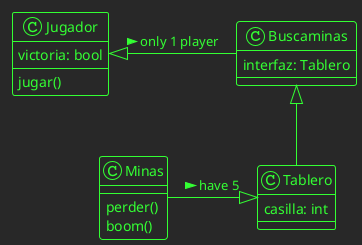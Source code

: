 @startuml OOP
!theme crt-green
class Buscaminas{
interfaz: Tablero
}
class Tablero{
casilla: int 
}
class Minas{
perder()
boom()
}
class Jugador{
victoria: bool
jugar()
}
Minas -|> Tablero: have 5 >
Buscaminas <|-- Tablero
Jugador <|- Buscaminas: only 1 player >
@enduml